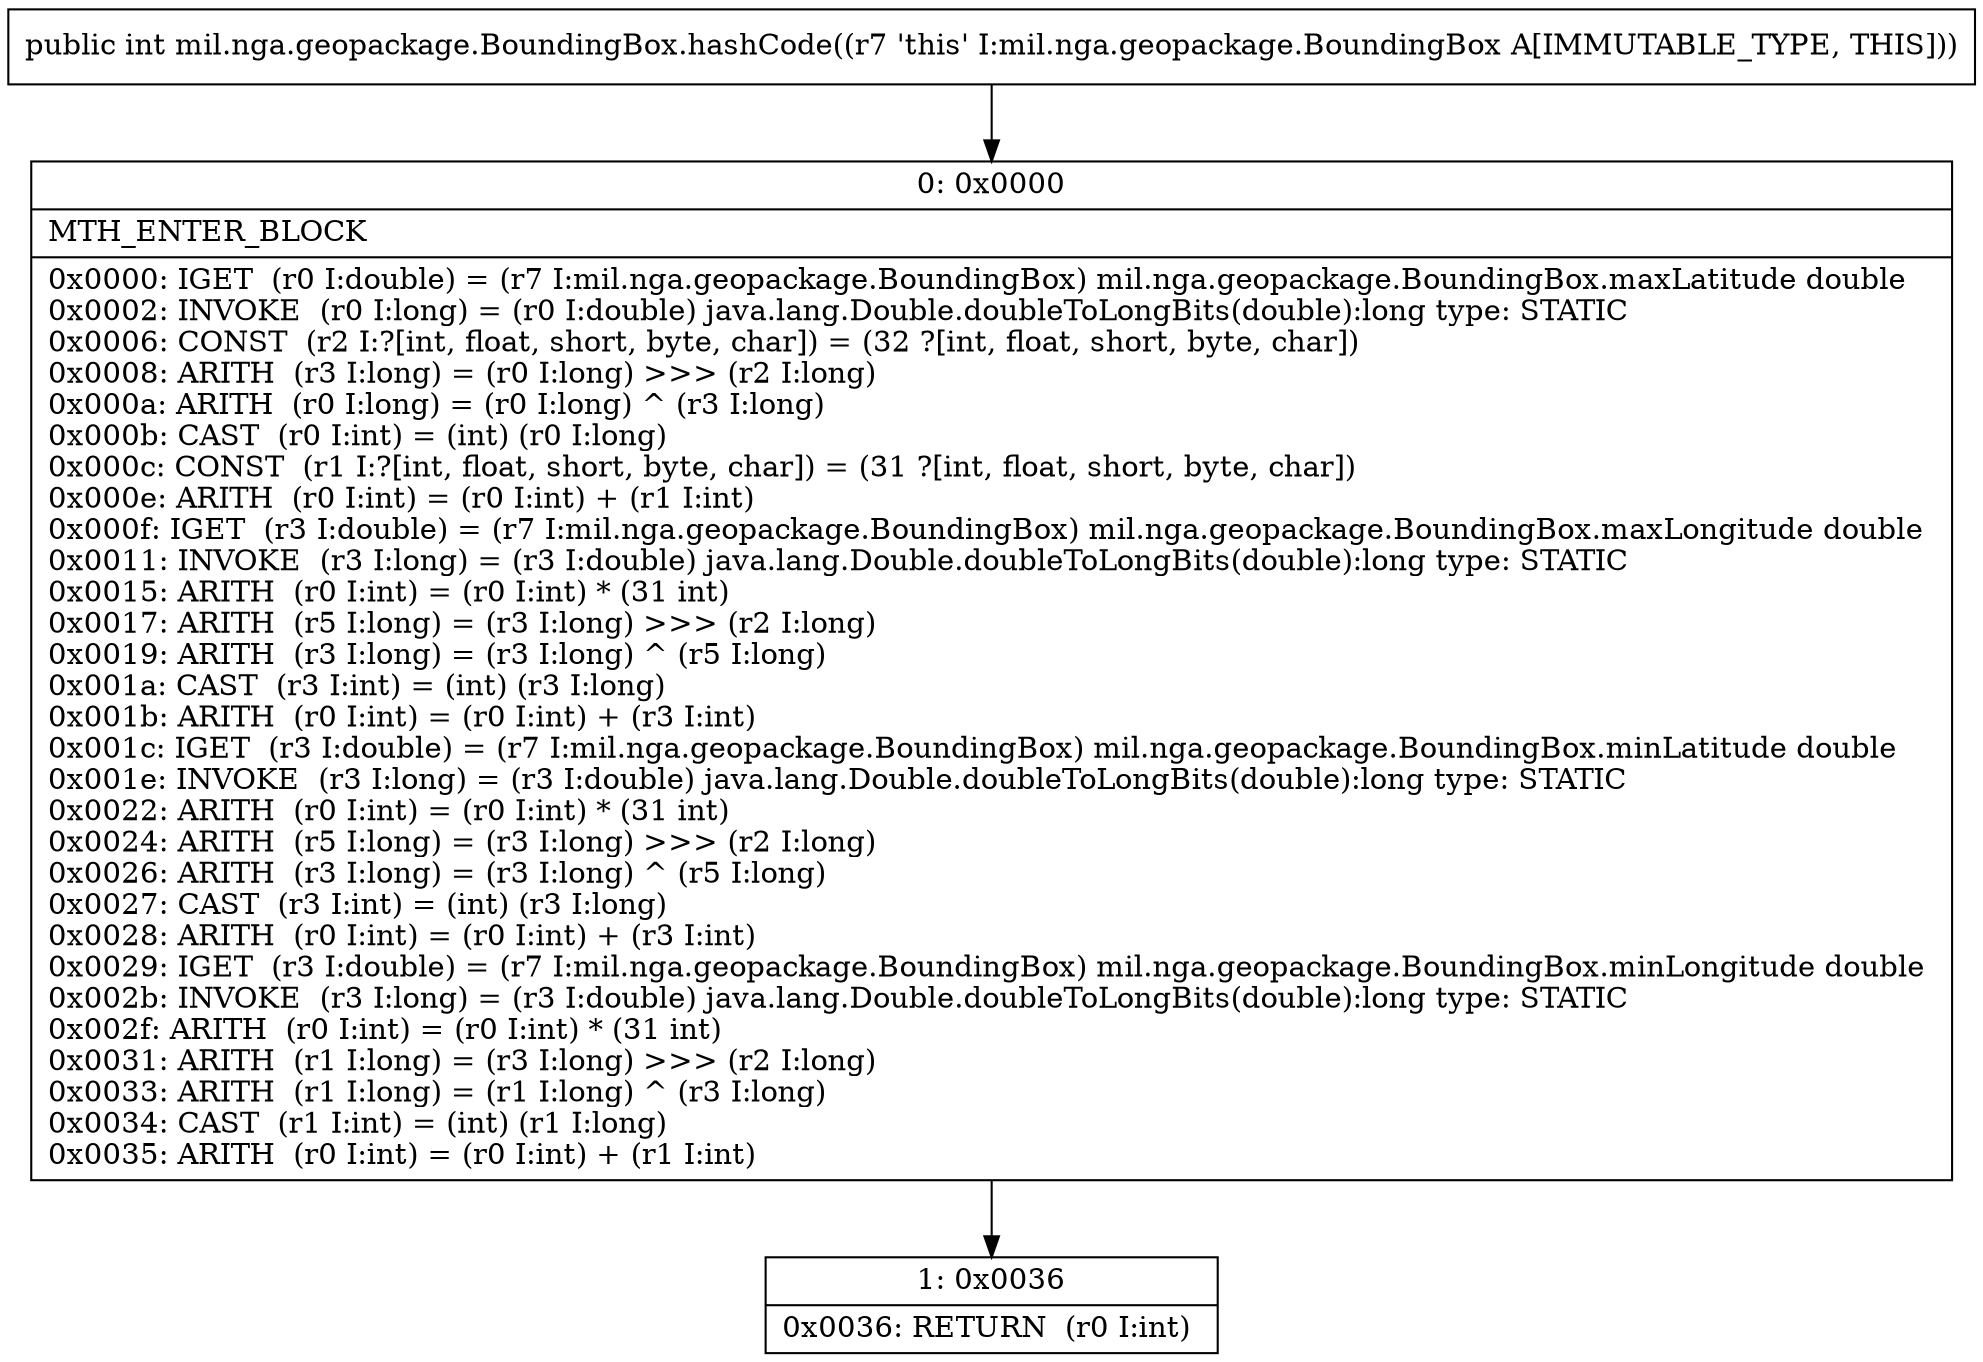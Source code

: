 digraph "CFG formil.nga.geopackage.BoundingBox.hashCode()I" {
Node_0 [shape=record,label="{0\:\ 0x0000|MTH_ENTER_BLOCK\l|0x0000: IGET  (r0 I:double) = (r7 I:mil.nga.geopackage.BoundingBox) mil.nga.geopackage.BoundingBox.maxLatitude double \l0x0002: INVOKE  (r0 I:long) = (r0 I:double) java.lang.Double.doubleToLongBits(double):long type: STATIC \l0x0006: CONST  (r2 I:?[int, float, short, byte, char]) = (32 ?[int, float, short, byte, char]) \l0x0008: ARITH  (r3 I:long) = (r0 I:long) \>\>\> (r2 I:long) \l0x000a: ARITH  (r0 I:long) = (r0 I:long) ^ (r3 I:long) \l0x000b: CAST  (r0 I:int) = (int) (r0 I:long) \l0x000c: CONST  (r1 I:?[int, float, short, byte, char]) = (31 ?[int, float, short, byte, char]) \l0x000e: ARITH  (r0 I:int) = (r0 I:int) + (r1 I:int) \l0x000f: IGET  (r3 I:double) = (r7 I:mil.nga.geopackage.BoundingBox) mil.nga.geopackage.BoundingBox.maxLongitude double \l0x0011: INVOKE  (r3 I:long) = (r3 I:double) java.lang.Double.doubleToLongBits(double):long type: STATIC \l0x0015: ARITH  (r0 I:int) = (r0 I:int) * (31 int) \l0x0017: ARITH  (r5 I:long) = (r3 I:long) \>\>\> (r2 I:long) \l0x0019: ARITH  (r3 I:long) = (r3 I:long) ^ (r5 I:long) \l0x001a: CAST  (r3 I:int) = (int) (r3 I:long) \l0x001b: ARITH  (r0 I:int) = (r0 I:int) + (r3 I:int) \l0x001c: IGET  (r3 I:double) = (r7 I:mil.nga.geopackage.BoundingBox) mil.nga.geopackage.BoundingBox.minLatitude double \l0x001e: INVOKE  (r3 I:long) = (r3 I:double) java.lang.Double.doubleToLongBits(double):long type: STATIC \l0x0022: ARITH  (r0 I:int) = (r0 I:int) * (31 int) \l0x0024: ARITH  (r5 I:long) = (r3 I:long) \>\>\> (r2 I:long) \l0x0026: ARITH  (r3 I:long) = (r3 I:long) ^ (r5 I:long) \l0x0027: CAST  (r3 I:int) = (int) (r3 I:long) \l0x0028: ARITH  (r0 I:int) = (r0 I:int) + (r3 I:int) \l0x0029: IGET  (r3 I:double) = (r7 I:mil.nga.geopackage.BoundingBox) mil.nga.geopackage.BoundingBox.minLongitude double \l0x002b: INVOKE  (r3 I:long) = (r3 I:double) java.lang.Double.doubleToLongBits(double):long type: STATIC \l0x002f: ARITH  (r0 I:int) = (r0 I:int) * (31 int) \l0x0031: ARITH  (r1 I:long) = (r3 I:long) \>\>\> (r2 I:long) \l0x0033: ARITH  (r1 I:long) = (r1 I:long) ^ (r3 I:long) \l0x0034: CAST  (r1 I:int) = (int) (r1 I:long) \l0x0035: ARITH  (r0 I:int) = (r0 I:int) + (r1 I:int) \l}"];
Node_1 [shape=record,label="{1\:\ 0x0036|0x0036: RETURN  (r0 I:int) \l}"];
MethodNode[shape=record,label="{public int mil.nga.geopackage.BoundingBox.hashCode((r7 'this' I:mil.nga.geopackage.BoundingBox A[IMMUTABLE_TYPE, THIS])) }"];
MethodNode -> Node_0;
Node_0 -> Node_1;
}

